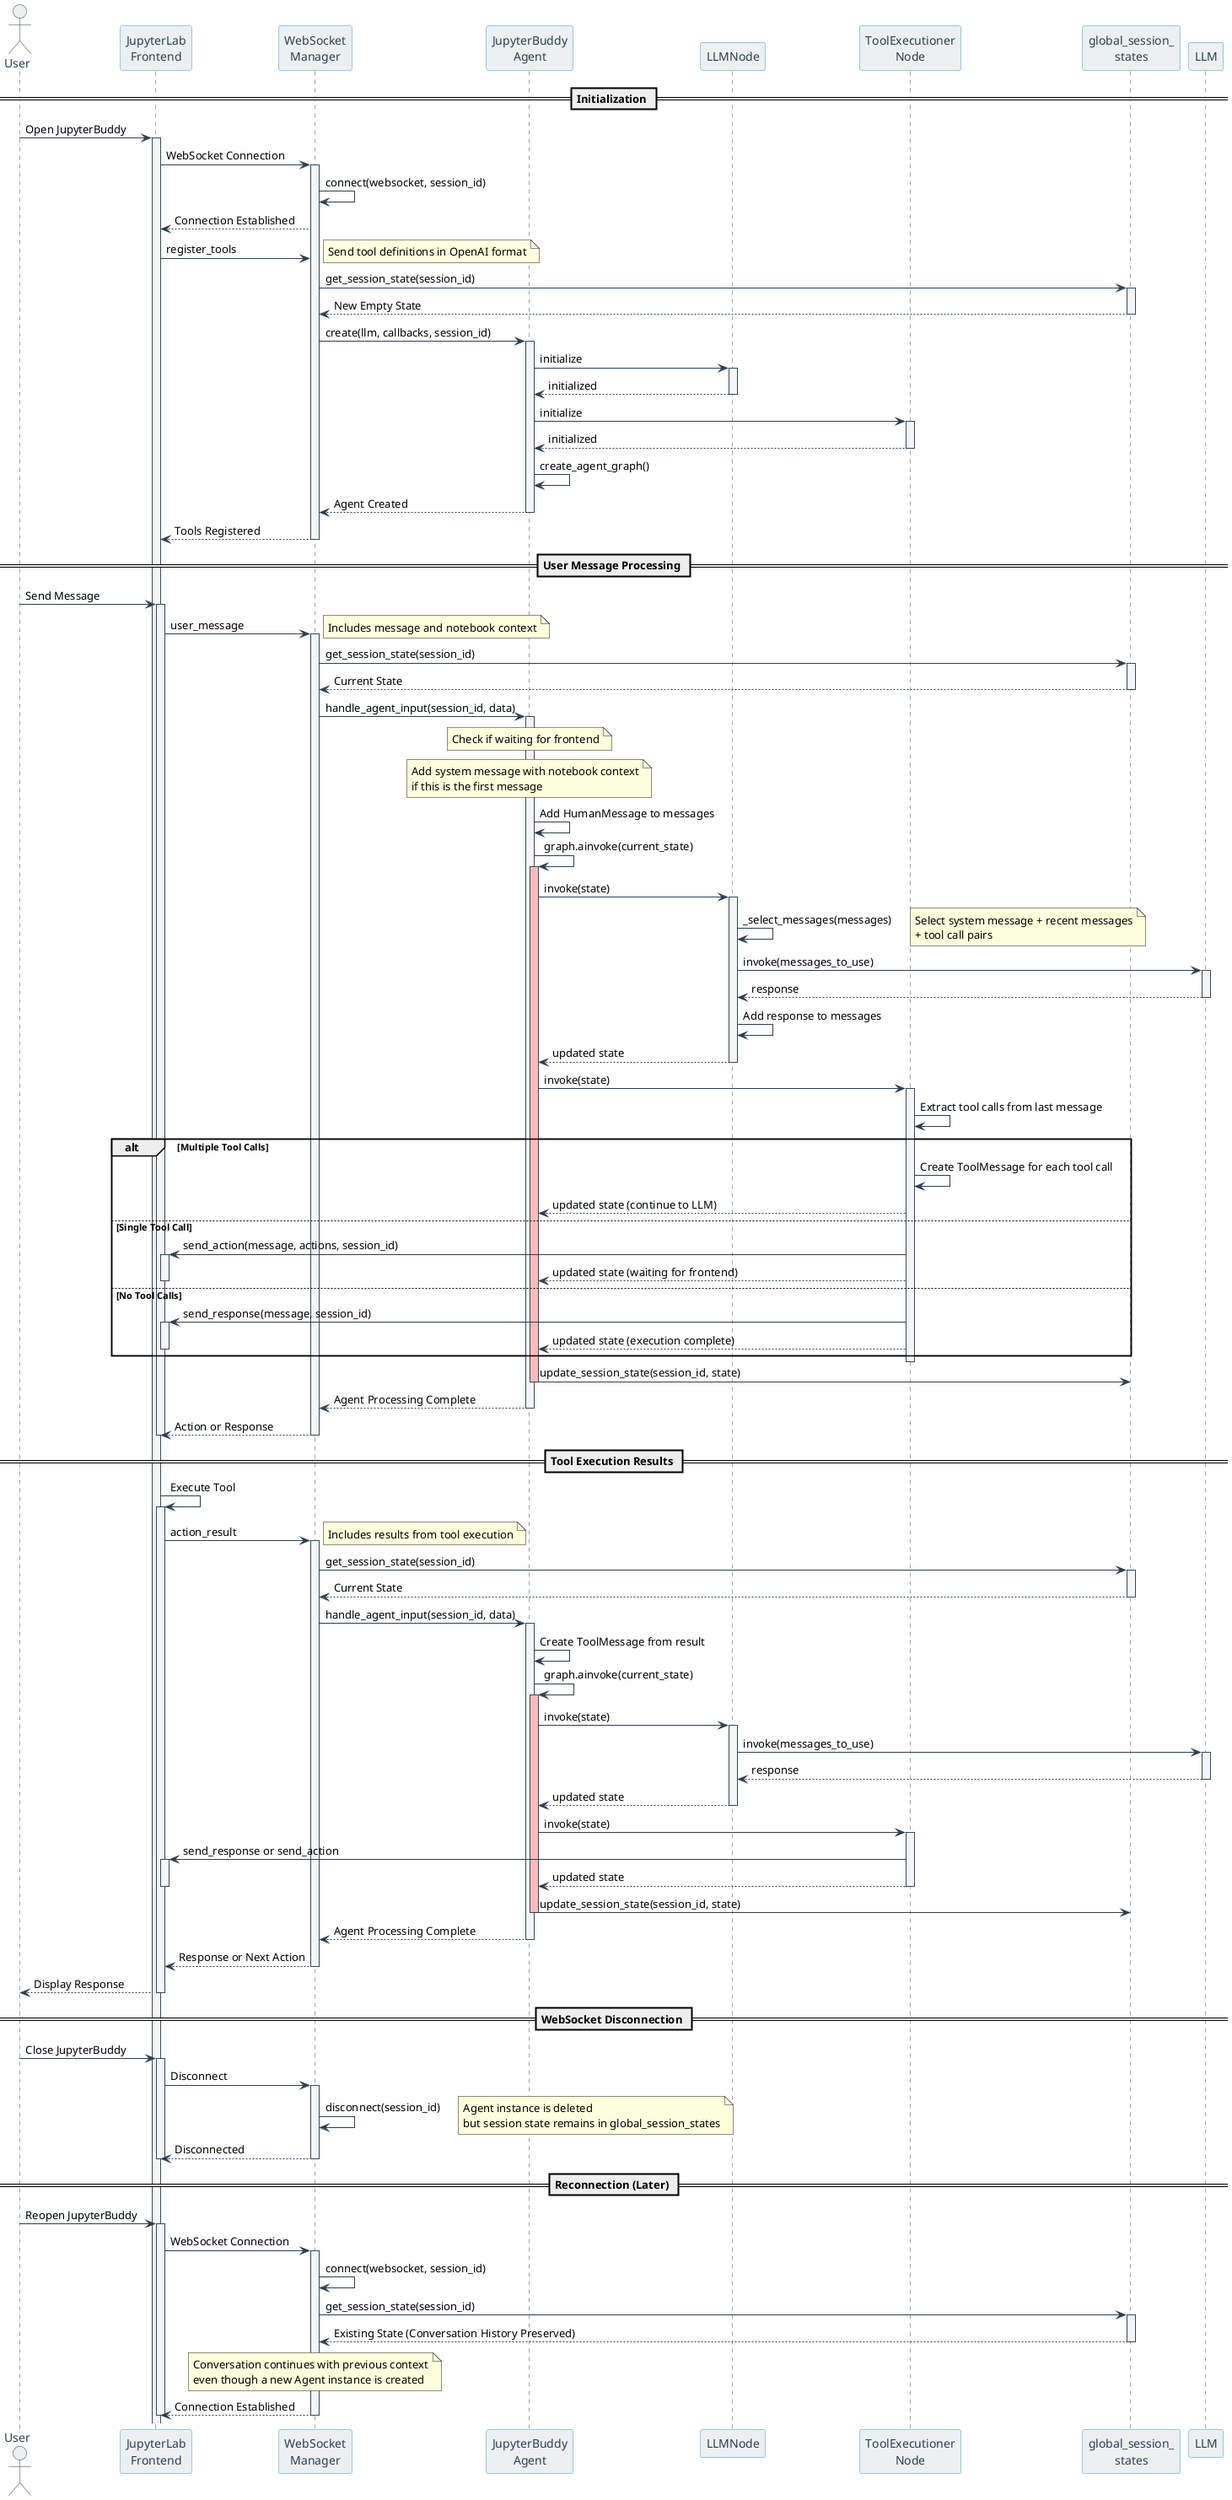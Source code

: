 @startuml JupyterBuddySequence

' Define styles
skinparam sequence {
  ArrowColor #2c3e50
  LifeLineBorderColor #34495e
  LifeLineBackgroundColor #f5f5f5
  ParticipantBorderColor #3498db
  ParticipantBackgroundColor #ecf0f1
  ParticipantFontColor #2c3e50
  ActorBorderColor #2c3e50
  ActorBackgroundColor #ecf0f1
  ActorFontColor #2c3e50
}

' Define participants
actor User
participant "JupyterLab\nFrontend" as Frontend
participant "WebSocket\nManager" as WSManager
participant "JupyterBuddy\nAgent" as Agent
participant "LLMNode" as LLMNode
participant "ToolExecutioner\nNode" as ToolNode
participant "global_session_\nstates" as GlobalState
participant "LLM" as LLM

' Initialize sequence
== Initialization ==

User -> Frontend: Open JupyterBuddy
activate Frontend

Frontend -> WSManager: WebSocket Connection
activate WSManager
WSManager -> WSManager: connect(websocket, session_id)
WSManager --> Frontend: Connection Established

Frontend -> WSManager: register_tools
note right: Send tool definitions in OpenAI format
WSManager -> GlobalState: get_session_state(session_id)
activate GlobalState
GlobalState --> WSManager: New Empty State
deactivate GlobalState

WSManager -> Agent: create(llm, callbacks, session_id)
activate Agent
Agent -> LLMNode: initialize
activate LLMNode
LLMNode --> Agent: initialized
deactivate LLMNode

Agent -> ToolNode: initialize
activate ToolNode
ToolNode --> Agent: initialized
deactivate ToolNode

Agent -> Agent: create_agent_graph()
Agent --> WSManager: Agent Created
deactivate Agent

WSManager --> Frontend: Tools Registered
deactivate WSManager

== User Message Processing ==

User -> Frontend: Send Message
activate Frontend
Frontend -> WSManager: user_message
activate WSManager
note right: Includes message and notebook context

WSManager -> GlobalState: get_session_state(session_id)
activate GlobalState
GlobalState --> WSManager: Current State
deactivate GlobalState

WSManager -> Agent: handle_agent_input(session_id, data)
activate Agent

note over Agent: Check if waiting for frontend
note over Agent: Add system message with notebook context\nif this is the first message

Agent -> Agent: Add HumanMessage to messages

Agent -> Agent: graph.ainvoke(current_state)
activate Agent #FFBBBB

Agent -> LLMNode: invoke(state)
activate LLMNode
LLMNode -> LLMNode: _select_messages(messages)
note right: Select system message + recent messages\n+ tool call pairs

LLMNode -> LLM: invoke(messages_to_use)
activate LLM
LLM --> LLMNode: response
deactivate LLM

LLMNode -> LLMNode: Add response to messages
LLMNode --> Agent: updated state
deactivate LLMNode

Agent -> ToolNode: invoke(state)
activate ToolNode

ToolNode -> ToolNode: Extract tool calls from last message

alt Multiple Tool Calls
    ToolNode -> ToolNode: Create ToolMessage for each tool call
    ToolNode --> Agent: updated state (continue to LLM)
else Single Tool Call
    ToolNode -> Frontend: send_action(message, actions, session_id)
    activate Frontend
    ToolNode --> Agent: updated state (waiting for frontend)
    deactivate Frontend
else No Tool Calls
    ToolNode -> Frontend: send_response(message, session_id)
    activate Frontend
    ToolNode --> Agent: updated state (execution complete)
    deactivate Frontend
end
deactivate ToolNode

Agent -> GlobalState: update_session_state(session_id, state)
deactivate Agent #FFBBBB

Agent --> WSManager: Agent Processing Complete
deactivate Agent

WSManager --> Frontend: Action or Response
deactivate WSManager
deactivate Frontend

== Tool Execution Results ==

Frontend -> Frontend: Execute Tool
activate Frontend
Frontend -> WSManager: action_result
activate WSManager
note right: Includes results from tool execution

WSManager -> GlobalState: get_session_state(session_id)
activate GlobalState
GlobalState --> WSManager: Current State
deactivate GlobalState

WSManager -> Agent: handle_agent_input(session_id, data)
activate Agent

Agent -> Agent: Create ToolMessage from result
Agent -> Agent: graph.ainvoke(current_state)
activate Agent #FFBBBB

Agent -> LLMNode: invoke(state)
activate LLMNode
LLMNode -> LLM: invoke(messages_to_use)
activate LLM
LLM --> LLMNode: response
deactivate LLM
LLMNode --> Agent: updated state
deactivate LLMNode

Agent -> ToolNode: invoke(state)
activate ToolNode
ToolNode -> Frontend: send_response or send_action
activate Frontend
ToolNode --> Agent: updated state
deactivate ToolNode
deactivate Frontend

Agent -> GlobalState: update_session_state(session_id, state)
deactivate Agent #FFBBBB

Agent --> WSManager: Agent Processing Complete
deactivate Agent

WSManager --> Frontend: Response or Next Action
deactivate WSManager

Frontend --> User: Display Response
deactivate Frontend

== WebSocket Disconnection ==

User -> Frontend: Close JupyterBuddy
activate Frontend
Frontend -> WSManager: Disconnect
activate WSManager
WSManager -> WSManager: disconnect(session_id)
note right: Agent instance is deleted\nbut session state remains in global_session_states
WSManager --> Frontend: Disconnected
deactivate WSManager
deactivate Frontend

== Reconnection (Later) ==

User -> Frontend: Reopen JupyterBuddy
activate Frontend
Frontend -> WSManager: WebSocket Connection
activate WSManager
WSManager -> WSManager: connect(websocket, session_id)

WSManager -> GlobalState: get_session_state(session_id)
activate GlobalState
GlobalState --> WSManager: Existing State (Conversation History Preserved)
deactivate GlobalState

note over WSManager: Conversation continues with previous context\neven though a new Agent instance is created

WSManager --> Frontend: Connection Established
deactivate WSManager
deactivate Frontend

@enduml